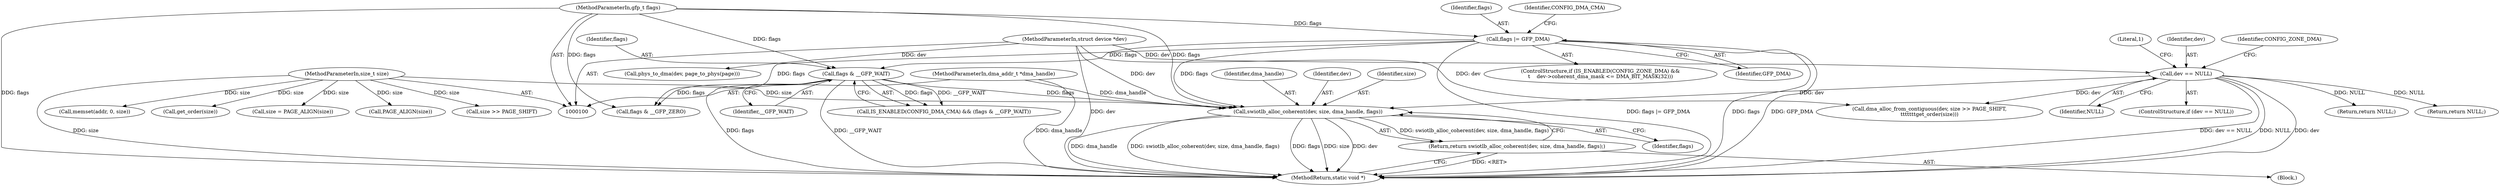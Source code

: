 digraph "0_linux_6829e274a623187c24f7cfc0e3d35f25d087fcc5_0@pointer" {
"1000182" [label="(Call,swiotlb_alloc_coherent(dev, size, dma_handle, flags))"];
"1000108" [label="(Call,dev == NULL)"];
"1000101" [label="(MethodParameterIn,struct device *dev)"];
"1000102" [label="(MethodParameterIn,size_t size)"];
"1000103" [label="(MethodParameterIn,dma_addr_t *dma_handle)"];
"1000134" [label="(Call,flags & __GFP_WAIT)"];
"1000127" [label="(Call,flags |= GFP_DMA)"];
"1000104" [label="(MethodParameterIn,gfp_t flags)"];
"1000181" [label="(Return,return swiotlb_alloc_coherent(dev, size, dma_handle, flags);)"];
"1000187" [label="(MethodReturn,static void *)"];
"1000113" [label="(Literal,1)"];
"1000146" [label="(Call,dma_alloc_from_contiguous(dev, size >> PAGE_SHIFT,\n\t\t\t\t\t\t\tget_order(size)))"];
"1000131" [label="(Call,IS_ENABLED(CONFIG_DMA_CMA) && (flags & __GFP_WAIT))"];
"1000185" [label="(Identifier,dma_handle)"];
"1000140" [label="(Call,size = PAGE_ALIGN(size))"];
"1000142" [label="(Call,PAGE_ALIGN(size))"];
"1000115" [label="(Return,return NULL;)"];
"1000183" [label="(Identifier,dev)"];
"1000186" [label="(Identifier,flags)"];
"1000161" [label="(Call,phys_to_dma(dev, page_to_phys(page)))"];
"1000170" [label="(Call,flags & __GFP_ZERO)"];
"1000136" [label="(Identifier,__GFP_WAIT)"];
"1000181" [label="(Return,return swiotlb_alloc_coherent(dev, size, dma_handle, flags);)"];
"1000134" [label="(Call,flags & __GFP_WAIT)"];
"1000180" [label="(Block,)"];
"1000127" [label="(Call,flags |= GFP_DMA)"];
"1000148" [label="(Call,size >> PAGE_SHIFT)"];
"1000184" [label="(Identifier,size)"];
"1000117" [label="(ControlStructure,if (IS_ENABLED(CONFIG_ZONE_DMA) &&\n\t    dev->coherent_dma_mask <= DMA_BIT_MASK(32)))"];
"1000108" [label="(Call,dev == NULL)"];
"1000135" [label="(Identifier,flags)"];
"1000109" [label="(Identifier,dev)"];
"1000128" [label="(Identifier,flags)"];
"1000102" [label="(MethodParameterIn,size_t size)"];
"1000101" [label="(MethodParameterIn,struct device *dev)"];
"1000120" [label="(Identifier,CONFIG_ZONE_DMA)"];
"1000173" [label="(Call,memset(addr, 0, size))"];
"1000156" [label="(Return,return NULL;)"];
"1000151" [label="(Call,get_order(size))"];
"1000110" [label="(Identifier,NULL)"];
"1000107" [label="(ControlStructure,if (dev == NULL))"];
"1000129" [label="(Identifier,GFP_DMA)"];
"1000104" [label="(MethodParameterIn,gfp_t flags)"];
"1000133" [label="(Identifier,CONFIG_DMA_CMA)"];
"1000103" [label="(MethodParameterIn,dma_addr_t *dma_handle)"];
"1000182" [label="(Call,swiotlb_alloc_coherent(dev, size, dma_handle, flags))"];
"1000182" -> "1000181"  [label="AST: "];
"1000182" -> "1000186"  [label="CFG: "];
"1000183" -> "1000182"  [label="AST: "];
"1000184" -> "1000182"  [label="AST: "];
"1000185" -> "1000182"  [label="AST: "];
"1000186" -> "1000182"  [label="AST: "];
"1000181" -> "1000182"  [label="CFG: "];
"1000182" -> "1000187"  [label="DDG: dma_handle"];
"1000182" -> "1000187"  [label="DDG: swiotlb_alloc_coherent(dev, size, dma_handle, flags)"];
"1000182" -> "1000187"  [label="DDG: flags"];
"1000182" -> "1000187"  [label="DDG: size"];
"1000182" -> "1000187"  [label="DDG: dev"];
"1000182" -> "1000181"  [label="DDG: swiotlb_alloc_coherent(dev, size, dma_handle, flags)"];
"1000108" -> "1000182"  [label="DDG: dev"];
"1000101" -> "1000182"  [label="DDG: dev"];
"1000102" -> "1000182"  [label="DDG: size"];
"1000103" -> "1000182"  [label="DDG: dma_handle"];
"1000134" -> "1000182"  [label="DDG: flags"];
"1000127" -> "1000182"  [label="DDG: flags"];
"1000104" -> "1000182"  [label="DDG: flags"];
"1000108" -> "1000107"  [label="AST: "];
"1000108" -> "1000110"  [label="CFG: "];
"1000109" -> "1000108"  [label="AST: "];
"1000110" -> "1000108"  [label="AST: "];
"1000113" -> "1000108"  [label="CFG: "];
"1000120" -> "1000108"  [label="CFG: "];
"1000108" -> "1000187"  [label="DDG: dev == NULL"];
"1000108" -> "1000187"  [label="DDG: NULL"];
"1000108" -> "1000187"  [label="DDG: dev"];
"1000101" -> "1000108"  [label="DDG: dev"];
"1000108" -> "1000115"  [label="DDG: NULL"];
"1000108" -> "1000146"  [label="DDG: dev"];
"1000108" -> "1000156"  [label="DDG: NULL"];
"1000101" -> "1000100"  [label="AST: "];
"1000101" -> "1000187"  [label="DDG: dev"];
"1000101" -> "1000146"  [label="DDG: dev"];
"1000101" -> "1000161"  [label="DDG: dev"];
"1000102" -> "1000100"  [label="AST: "];
"1000102" -> "1000187"  [label="DDG: size"];
"1000102" -> "1000140"  [label="DDG: size"];
"1000102" -> "1000142"  [label="DDG: size"];
"1000102" -> "1000148"  [label="DDG: size"];
"1000102" -> "1000151"  [label="DDG: size"];
"1000102" -> "1000173"  [label="DDG: size"];
"1000103" -> "1000100"  [label="AST: "];
"1000103" -> "1000187"  [label="DDG: dma_handle"];
"1000134" -> "1000131"  [label="AST: "];
"1000134" -> "1000136"  [label="CFG: "];
"1000135" -> "1000134"  [label="AST: "];
"1000136" -> "1000134"  [label="AST: "];
"1000131" -> "1000134"  [label="CFG: "];
"1000134" -> "1000187"  [label="DDG: flags"];
"1000134" -> "1000187"  [label="DDG: __GFP_WAIT"];
"1000134" -> "1000131"  [label="DDG: flags"];
"1000134" -> "1000131"  [label="DDG: __GFP_WAIT"];
"1000127" -> "1000134"  [label="DDG: flags"];
"1000104" -> "1000134"  [label="DDG: flags"];
"1000134" -> "1000170"  [label="DDG: flags"];
"1000127" -> "1000117"  [label="AST: "];
"1000127" -> "1000129"  [label="CFG: "];
"1000128" -> "1000127"  [label="AST: "];
"1000129" -> "1000127"  [label="AST: "];
"1000133" -> "1000127"  [label="CFG: "];
"1000127" -> "1000187"  [label="DDG: flags |= GFP_DMA"];
"1000127" -> "1000187"  [label="DDG: flags"];
"1000127" -> "1000187"  [label="DDG: GFP_DMA"];
"1000104" -> "1000127"  [label="DDG: flags"];
"1000127" -> "1000170"  [label="DDG: flags"];
"1000104" -> "1000100"  [label="AST: "];
"1000104" -> "1000187"  [label="DDG: flags"];
"1000104" -> "1000170"  [label="DDG: flags"];
"1000181" -> "1000180"  [label="AST: "];
"1000187" -> "1000181"  [label="CFG: "];
"1000181" -> "1000187"  [label="DDG: <RET>"];
}
